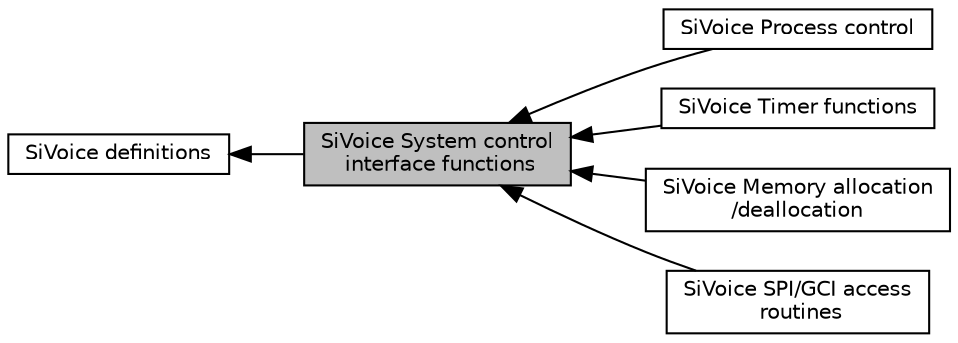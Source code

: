 digraph "SiVoice System control interface functions"
{
  edge [fontname="Helvetica",fontsize="10",labelfontname="Helvetica",labelfontsize="10"];
  node [fontname="Helvetica",fontsize="10",shape=record];
  rankdir=LR;
  Node5 [label="SiVoice Process control",height=0.2,width=0.4,color="black", fillcolor="white", style="filled",URL="$group___s_i_v_o_i_c_e___p_r_o_c___c_o_n_t_r_o_l.html"];
  Node1 [label="SiVoice definitions",height=0.2,width=0.4,color="black", fillcolor="white", style="filled",URL="$group___s_i_v_o_i_c_e.html"];
  Node4 [label="SiVoice Timer functions",height=0.2,width=0.4,color="black", fillcolor="white", style="filled",URL="$group___s_i_v_o_i_c_e___t_i_m_e_r.html"];
  Node0 [label="SiVoice System control\l interface functions",height=0.2,width=0.4,color="black", fillcolor="grey75", style="filled", fontcolor="black"];
  Node2 [label="SiVoice Memory allocation\l/deallocation",height=0.2,width=0.4,color="black", fillcolor="white", style="filled",URL="$group___s_i_v_o_i_c_e___m_e_m_o_r_y___i_f.html"];
  Node3 [label="SiVoice SPI/GCI access\l routines",height=0.2,width=0.4,color="black", fillcolor="white", style="filled",URL="$group___s_i_v_o_i_c_e___i_o.html"];
  Node1->Node0 [shape=plaintext, dir="back", style="solid"];
  Node0->Node2 [shape=plaintext, dir="back", style="solid"];
  Node0->Node3 [shape=plaintext, dir="back", style="solid"];
  Node0->Node4 [shape=plaintext, dir="back", style="solid"];
  Node0->Node5 [shape=plaintext, dir="back", style="solid"];
}

